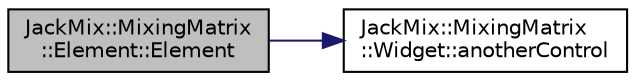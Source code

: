digraph "JackMix::MixingMatrix::Element::Element"
{
 // LATEX_PDF_SIZE
  edge [fontname="Helvetica",fontsize="10",labelfontname="Helvetica",labelfontsize="10"];
  node [fontname="Helvetica",fontsize="10",shape=record];
  rankdir="LR";
  Node1 [label="JackMix::MixingMatrix\l::Element::Element",height=0.2,width=0.4,color="black", fillcolor="grey75", style="filled", fontcolor="black",tooltip=" "];
  Node1 -> Node2 [color="midnightblue",fontsize="10",style="solid",fontname="Helvetica"];
  Node2 [label="JackMix::MixingMatrix\l::Widget::anotherControl",height=0.2,width=0.4,color="black", fillcolor="white", style="filled",URL="$class_jack_mix_1_1_mixing_matrix_1_1_widget.html#a8f370a6b31b12e404055f8ea9cef2c31",tooltip=" "];
}
